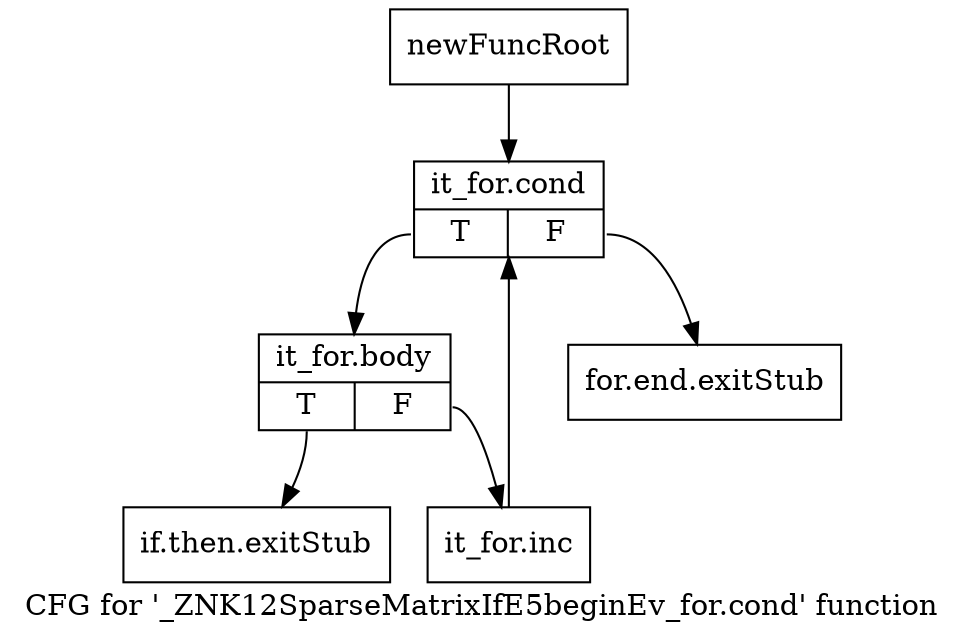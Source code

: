 digraph "CFG for '_ZNK12SparseMatrixIfE5beginEv_for.cond' function" {
	label="CFG for '_ZNK12SparseMatrixIfE5beginEv_for.cond' function";

	Node0x8b03480 [shape=record,label="{newFuncRoot}"];
	Node0x8b03480 -> Node0x8b07da0;
	Node0x8b07d00 [shape=record,label="{for.end.exitStub}"];
	Node0x8b07d50 [shape=record,label="{if.then.exitStub}"];
	Node0x8b07da0 [shape=record,label="{it_for.cond|{<s0>T|<s1>F}}"];
	Node0x8b07da0:s0 -> Node0x8b07df0;
	Node0x8b07da0:s1 -> Node0x8b07d00;
	Node0x8b07df0 [shape=record,label="{it_for.body|{<s0>T|<s1>F}}"];
	Node0x8b07df0:s0 -> Node0x8b07d50;
	Node0x8b07df0:s1 -> Node0x8b07e40;
	Node0x8b07e40 [shape=record,label="{it_for.inc}"];
	Node0x8b07e40 -> Node0x8b07da0;
}
